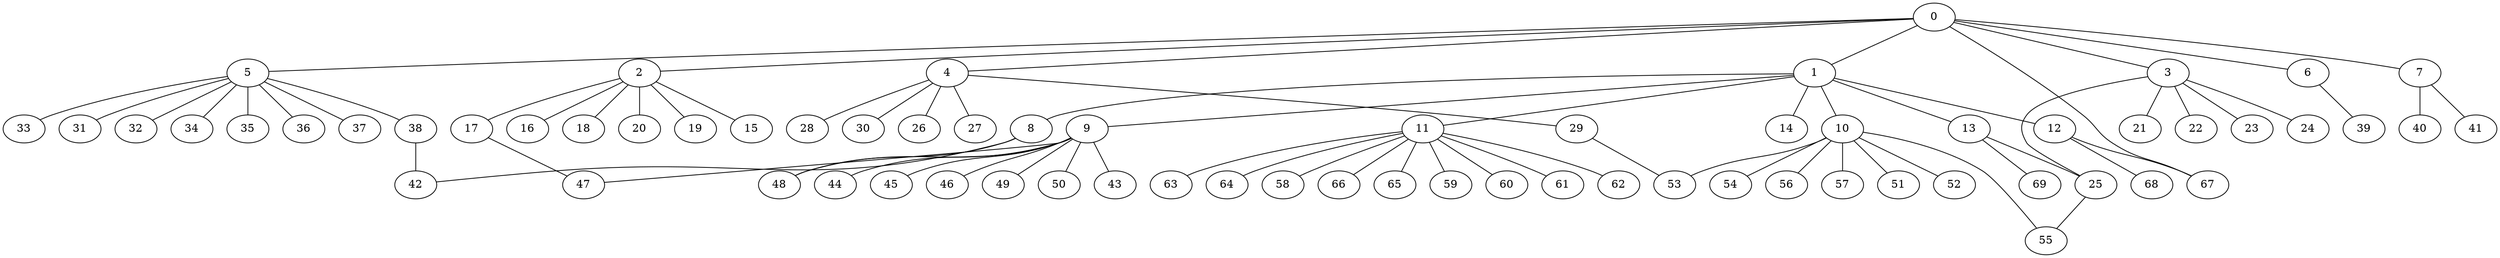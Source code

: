 
graph graphname {
    0 -- 1
0 -- 2
0 -- 3
0 -- 4
0 -- 5
0 -- 6
0 -- 7
0 -- 67
1 -- 8
1 -- 9
1 -- 10
1 -- 11
1 -- 12
1 -- 13
1 -- 14
2 -- 15
2 -- 16
2 -- 17
2 -- 18
2 -- 19
2 -- 20
3 -- 21
3 -- 22
3 -- 23
3 -- 24
3 -- 25
4 -- 26
4 -- 27
4 -- 28
4 -- 29
4 -- 30
5 -- 32
5 -- 34
5 -- 35
5 -- 36
5 -- 37
5 -- 38
5 -- 33
5 -- 31
6 -- 39
7 -- 40
7 -- 41
8 -- 42
8 -- 48
9 -- 43
9 -- 44
9 -- 45
9 -- 46
9 -- 47
9 -- 48
9 -- 49
9 -- 50
10 -- 51
10 -- 52
10 -- 53
10 -- 54
10 -- 55
10 -- 56
10 -- 57
11 -- 64
11 -- 66
11 -- 65
11 -- 58
11 -- 59
11 -- 60
11 -- 61
11 -- 62
11 -- 63
12 -- 67
12 -- 68
13 -- 69
13 -- 25
17 -- 47
25 -- 55
29 -- 53
38 -- 42

}
